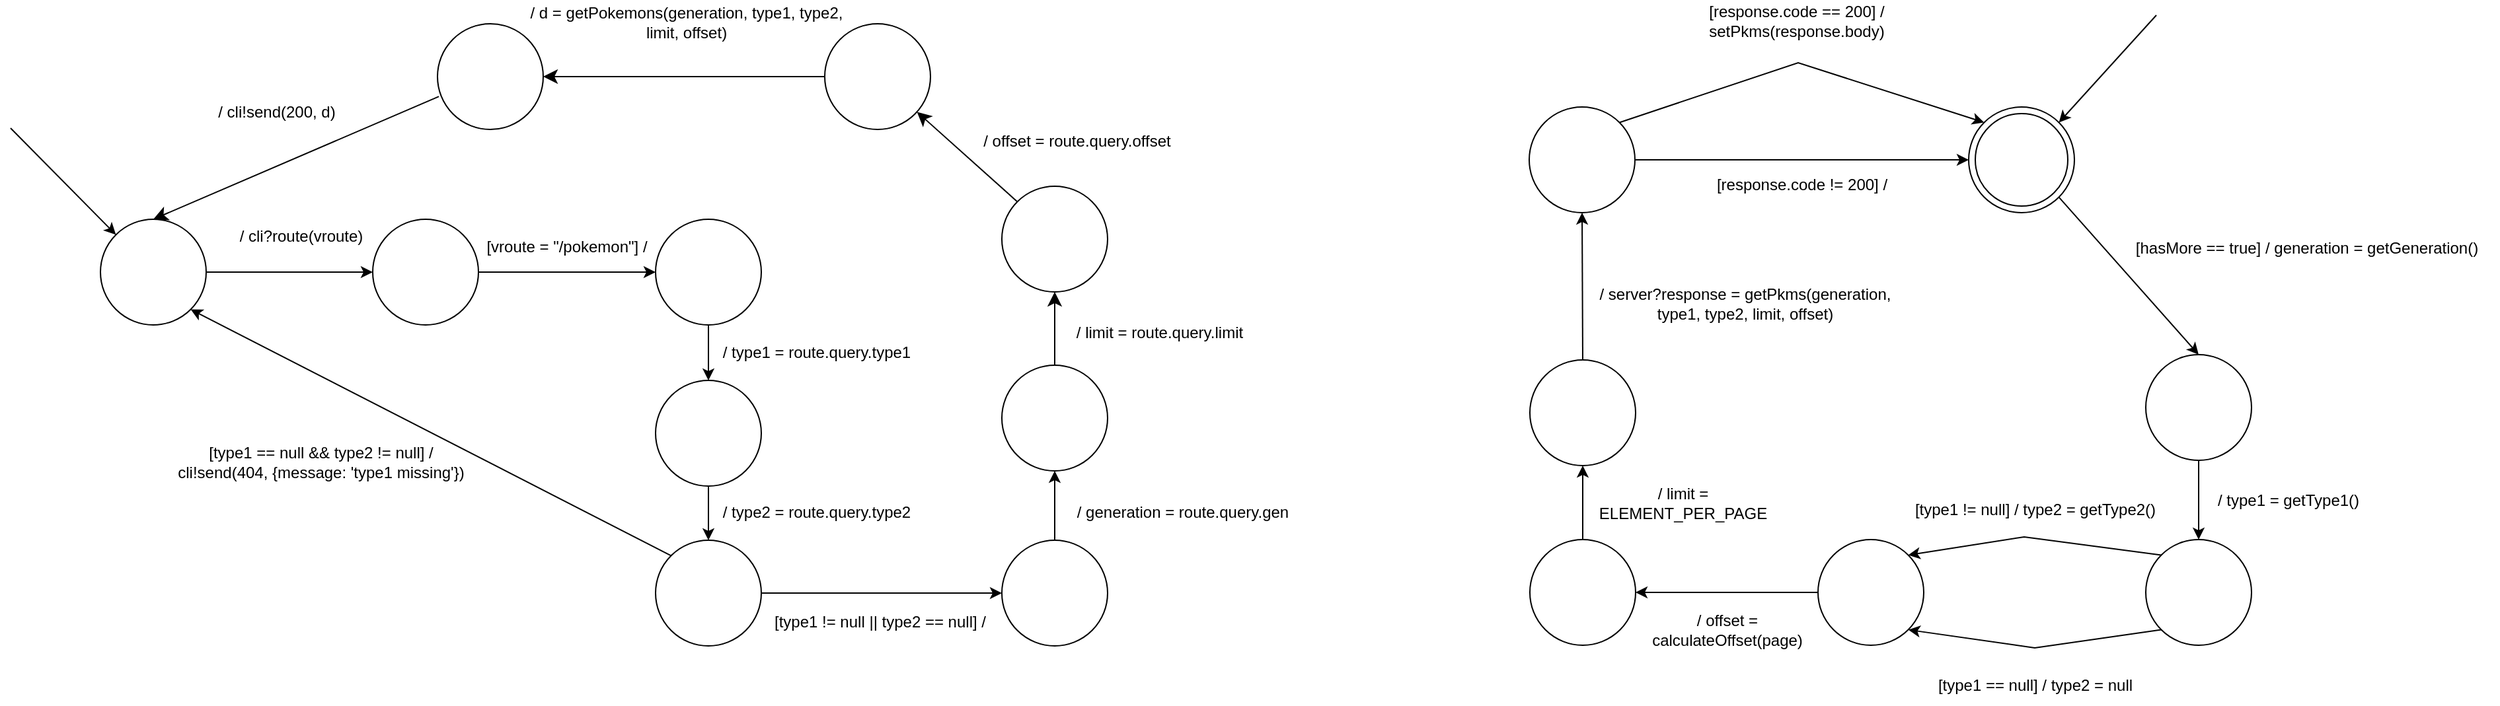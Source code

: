 <mxfile version="24.2.2" type="device">
  <diagram name="Page-1" id="lqFUlpA5ZFmu7nuexhL0">
    <mxGraphModel dx="2482" dy="2018" grid="0" gridSize="10" guides="1" tooltips="1" connect="1" arrows="1" fold="1" page="0" pageScale="1" pageWidth="827" pageHeight="1169" math="0" shadow="0">
      <root>
        <mxCell id="0" />
        <mxCell id="1" parent="0" />
        <mxCell id="SszrpHAp8e7wIJKEq-xz-4" value="" style="ellipse;whiteSpace=wrap;html=1;aspect=fixed;" parent="1" vertex="1">
          <mxGeometry x="1618" y="309" width="80" height="80" as="geometry" />
        </mxCell>
        <mxCell id="SszrpHAp8e7wIJKEq-xz-5" value="" style="endArrow=classic;html=1;rounded=0;entryX=0;entryY=0;entryDx=0;entryDy=0;" parent="1" target="SszrpHAp8e7wIJKEq-xz-4" edge="1">
          <mxGeometry width="50" height="50" relative="1" as="geometry">
            <mxPoint x="1550" y="240" as="sourcePoint" />
            <mxPoint x="1543" y="340" as="targetPoint" />
          </mxGeometry>
        </mxCell>
        <mxCell id="SszrpHAp8e7wIJKEq-xz-6" value="" style="ellipse;whiteSpace=wrap;html=1;aspect=fixed;" parent="1" vertex="1">
          <mxGeometry x="1824" y="309" width="80" height="80" as="geometry" />
        </mxCell>
        <mxCell id="SszrpHAp8e7wIJKEq-xz-7" value="" style="endArrow=classic;html=1;rounded=0;entryX=0;entryY=0.5;entryDx=0;entryDy=0;exitX=1;exitY=0.5;exitDx=0;exitDy=0;" parent="1" source="SszrpHAp8e7wIJKEq-xz-4" target="SszrpHAp8e7wIJKEq-xz-6" edge="1">
          <mxGeometry width="50" height="50" relative="1" as="geometry">
            <mxPoint x="1841" y="284" as="sourcePoint" />
            <mxPoint x="1834" y="384" as="targetPoint" />
          </mxGeometry>
        </mxCell>
        <mxCell id="SszrpHAp8e7wIJKEq-xz-8" value="/ cli?route(vroute)" style="text;html=1;align=center;verticalAlign=middle;whiteSpace=wrap;rounded=0;" parent="1" vertex="1">
          <mxGeometry x="1715" y="307" width="110" height="30" as="geometry" />
        </mxCell>
        <mxCell id="SszrpHAp8e7wIJKEq-xz-9" value="" style="endArrow=classic;html=1;rounded=0;entryX=0;entryY=0.5;entryDx=0;entryDy=0;exitX=1;exitY=0.5;exitDx=0;exitDy=0;" parent="1" source="SszrpHAp8e7wIJKEq-xz-6" target="SszrpHAp8e7wIJKEq-xz-10" edge="1">
          <mxGeometry width="50" height="50" relative="1" as="geometry">
            <mxPoint x="1912" y="449" as="sourcePoint" />
            <mxPoint x="1962" y="399" as="targetPoint" />
          </mxGeometry>
        </mxCell>
        <mxCell id="SszrpHAp8e7wIJKEq-xz-10" value="" style="ellipse;whiteSpace=wrap;html=1;aspect=fixed;" parent="1" vertex="1">
          <mxGeometry x="2038" y="309" width="80" height="80" as="geometry" />
        </mxCell>
        <mxCell id="SszrpHAp8e7wIJKEq-xz-11" value="[vroute = &quot;/pokemon&quot;] /" style="text;html=1;align=center;verticalAlign=middle;whiteSpace=wrap;rounded=0;" parent="1" vertex="1">
          <mxGeometry x="1908" y="315" width="126" height="30" as="geometry" />
        </mxCell>
        <mxCell id="SszrpHAp8e7wIJKEq-xz-12" value="" style="ellipse;whiteSpace=wrap;html=1;aspect=fixed;" parent="1" vertex="1">
          <mxGeometry x="2038" y="431" width="80" height="80" as="geometry" />
        </mxCell>
        <mxCell id="SszrpHAp8e7wIJKEq-xz-13" value="" style="endArrow=classic;html=1;rounded=0;entryX=0.5;entryY=0;entryDx=0;entryDy=0;exitX=0.5;exitY=1;exitDx=0;exitDy=0;" parent="1" source="SszrpHAp8e7wIJKEq-xz-10" target="SszrpHAp8e7wIJKEq-xz-12" edge="1">
          <mxGeometry width="50" height="50" relative="1" as="geometry">
            <mxPoint x="1912" y="449" as="sourcePoint" />
            <mxPoint x="1962" y="399" as="targetPoint" />
          </mxGeometry>
        </mxCell>
        <mxCell id="SszrpHAp8e7wIJKEq-xz-14" value="" style="ellipse;whiteSpace=wrap;html=1;aspect=fixed;" parent="1" vertex="1">
          <mxGeometry x="2038" y="552" width="80" height="80" as="geometry" />
        </mxCell>
        <mxCell id="SszrpHAp8e7wIJKEq-xz-15" value="" style="endArrow=classic;html=1;rounded=0;entryX=0.5;entryY=0;entryDx=0;entryDy=0;exitX=0.5;exitY=1;exitDx=0;exitDy=0;" parent="1" source="SszrpHAp8e7wIJKEq-xz-12" target="SszrpHAp8e7wIJKEq-xz-14" edge="1">
          <mxGeometry width="50" height="50" relative="1" as="geometry">
            <mxPoint x="2078" y="549" as="sourcePoint" />
            <mxPoint x="1962" y="559" as="targetPoint" />
          </mxGeometry>
        </mxCell>
        <mxCell id="SszrpHAp8e7wIJKEq-xz-16" value="/ type1 = route.query.type1" style="text;html=1;align=center;verticalAlign=middle;whiteSpace=wrap;rounded=0;" parent="1" vertex="1">
          <mxGeometry x="2086" y="395" width="148" height="30" as="geometry" />
        </mxCell>
        <mxCell id="SszrpHAp8e7wIJKEq-xz-17" value="/ type2 = route.query.type2" style="text;html=1;align=center;verticalAlign=middle;whiteSpace=wrap;rounded=0;" parent="1" vertex="1">
          <mxGeometry x="2086" y="516" width="148" height="30" as="geometry" />
        </mxCell>
        <mxCell id="SszrpHAp8e7wIJKEq-xz-19" value="" style="endArrow=classic;html=1;rounded=0;entryX=1;entryY=1;entryDx=0;entryDy=0;exitX=0;exitY=0;exitDx=0;exitDy=0;" parent="1" source="SszrpHAp8e7wIJKEq-xz-14" target="SszrpHAp8e7wIJKEq-xz-4" edge="1">
          <mxGeometry width="50" height="50" relative="1" as="geometry">
            <mxPoint x="1810" y="536" as="sourcePoint" />
            <mxPoint x="1860" y="486" as="targetPoint" />
          </mxGeometry>
        </mxCell>
        <mxCell id="SszrpHAp8e7wIJKEq-xz-20" value=" [type1 == null &amp;amp;&amp;amp; type2 != null] / cli!send(404, {message: &#39;type1 missing&#39;})" style="text;html=1;align=center;verticalAlign=middle;whiteSpace=wrap;rounded=0;" parent="1" vertex="1">
          <mxGeometry x="1673" y="478" width="224" height="30" as="geometry" />
        </mxCell>
        <mxCell id="SszrpHAp8e7wIJKEq-xz-21" value="" style="ellipse;whiteSpace=wrap;html=1;aspect=fixed;" parent="1" vertex="1">
          <mxGeometry x="2300" y="552" width="80" height="80" as="geometry" />
        </mxCell>
        <mxCell id="SszrpHAp8e7wIJKEq-xz-22" value="" style="endArrow=classic;html=1;rounded=0;entryX=0;entryY=0.5;entryDx=0;entryDy=0;exitX=1;exitY=0.5;exitDx=0;exitDy=0;" parent="1" source="SszrpHAp8e7wIJKEq-xz-14" target="SszrpHAp8e7wIJKEq-xz-21" edge="1">
          <mxGeometry width="50" height="50" relative="1" as="geometry">
            <mxPoint x="1810" y="613" as="sourcePoint" />
            <mxPoint x="1860" y="563" as="targetPoint" />
          </mxGeometry>
        </mxCell>
        <mxCell id="SszrpHAp8e7wIJKEq-xz-23" value="[type1 != null || type2 == null] /" style="text;html=1;align=center;verticalAlign=middle;whiteSpace=wrap;rounded=0;" parent="1" vertex="1">
          <mxGeometry x="2121" y="599" width="174" height="30" as="geometry" />
        </mxCell>
        <mxCell id="SszrpHAp8e7wIJKEq-xz-25" value="" style="ellipse;whiteSpace=wrap;html=1;aspect=fixed;" parent="1" vertex="1">
          <mxGeometry x="2300" y="419.5" width="80" height="80" as="geometry" />
        </mxCell>
        <mxCell id="SszrpHAp8e7wIJKEq-xz-26" value="" style="endArrow=classic;html=1;rounded=0;fontSize=12;startSize=8;endSize=8;exitX=0.5;exitY=0;exitDx=0;exitDy=0;entryX=0.5;entryY=1;entryDx=0;entryDy=0;" parent="1" source="SszrpHAp8e7wIJKEq-xz-25" target="SszrpHAp8e7wIJKEq-xz-27" edge="1">
          <mxGeometry width="50" height="50" relative="1" as="geometry">
            <mxPoint x="2295" y="429" as="sourcePoint" />
            <mxPoint x="2345" y="379" as="targetPoint" />
          </mxGeometry>
        </mxCell>
        <mxCell id="SszrpHAp8e7wIJKEq-xz-27" value="" style="ellipse;whiteSpace=wrap;html=1;aspect=fixed;" parent="1" vertex="1">
          <mxGeometry x="2300" y="284" width="80" height="80" as="geometry" />
        </mxCell>
        <mxCell id="SszrpHAp8e7wIJKEq-xz-28" value="/ generation = route.query.gen" style="text;html=1;align=center;verticalAlign=middle;whiteSpace=wrap;rounded=0;;fontSize=12;" parent="1" vertex="1">
          <mxGeometry x="2353" y="515" width="168" height="31" as="geometry" />
        </mxCell>
        <mxCell id="SszrpHAp8e7wIJKEq-xz-29" value="" style="ellipse;whiteSpace=wrap;html=1;aspect=fixed;" parent="1" vertex="1">
          <mxGeometry x="2166" y="161" width="80" height="80" as="geometry" />
        </mxCell>
        <mxCell id="SszrpHAp8e7wIJKEq-xz-30" value="" style="endArrow=classic;html=1;rounded=0;fontSize=12;startSize=8;endSize=8;exitX=0;exitY=0;exitDx=0;exitDy=0;" parent="1" source="SszrpHAp8e7wIJKEq-xz-27" target="SszrpHAp8e7wIJKEq-xz-29" edge="1">
          <mxGeometry width="50" height="50" relative="1" as="geometry">
            <mxPoint x="2413" y="305" as="sourcePoint" />
            <mxPoint x="2466" y="243" as="targetPoint" />
          </mxGeometry>
        </mxCell>
        <mxCell id="SszrpHAp8e7wIJKEq-xz-31" value="/ limit = route.query.limit" style="text;html=1;align=center;verticalAlign=middle;whiteSpace=wrap;rounded=0;;fontSize=12;" parent="1" vertex="1">
          <mxGeometry x="2353" y="381" width="133" height="27" as="geometry" />
        </mxCell>
        <mxCell id="SszrpHAp8e7wIJKEq-xz-32" value="/ offset = route.query.offset" style="text;html=1;align=center;verticalAlign=middle;whiteSpace=wrap;rounded=0;;fontSize=12;" parent="1" vertex="1">
          <mxGeometry x="2279" y="240.5" width="156" height="18.5" as="geometry" />
        </mxCell>
        <mxCell id="SszrpHAp8e7wIJKEq-xz-33" value="" style="ellipse;whiteSpace=wrap;html=1;aspect=fixed;" parent="1" vertex="1">
          <mxGeometry x="1873" y="161" width="80" height="80" as="geometry" />
        </mxCell>
        <mxCell id="SszrpHAp8e7wIJKEq-xz-34" value="" style="endArrow=classic;html=1;rounded=0;fontSize=12;startSize=8;endSize=8;exitX=0;exitY=0.5;exitDx=0;exitDy=0;entryX=1;entryY=0.5;entryDx=0;entryDy=0;" parent="1" source="SszrpHAp8e7wIJKEq-xz-29" target="SszrpHAp8e7wIJKEq-xz-33" edge="1">
          <mxGeometry width="50" height="50" relative="1" as="geometry">
            <mxPoint x="1977.996" y="133.996" as="sourcePoint" />
            <mxPoint x="2256.564" y="141.564" as="targetPoint" />
          </mxGeometry>
        </mxCell>
        <mxCell id="SszrpHAp8e7wIJKEq-xz-36" value="" style="endArrow=classic;html=1;rounded=0;fontSize=12;startSize=8;endSize=8;exitX=0.013;exitY=0.688;exitDx=0;exitDy=0;entryX=0.5;entryY=0;entryDx=0;entryDy=0;exitPerimeter=0;" parent="1" source="SszrpHAp8e7wIJKEq-xz-33" target="SszrpHAp8e7wIJKEq-xz-4" edge="1">
          <mxGeometry width="50" height="50" relative="1" as="geometry">
            <mxPoint x="2213" y="91" as="sourcePoint" />
            <mxPoint x="2228" y="-2" as="targetPoint" />
          </mxGeometry>
        </mxCell>
        <mxCell id="SszrpHAp8e7wIJKEq-xz-37" value="/ d = getPokemons(generation, type1, type2, limit, offset)" style="text;html=1;align=center;verticalAlign=middle;whiteSpace=wrap;rounded=0;;fontSize=12;" parent="1" vertex="1">
          <mxGeometry x="1930" y="144" width="263" height="31" as="geometry" />
        </mxCell>
        <mxCell id="SszrpHAp8e7wIJKEq-xz-38" value="" style="endArrow=classic;html=1;rounded=0;entryX=0.5;entryY=1;entryDx=0;entryDy=0;exitX=0.5;exitY=0;exitDx=0;exitDy=0;" parent="1" source="SszrpHAp8e7wIJKEq-xz-21" target="SszrpHAp8e7wIJKEq-xz-25" edge="1">
          <mxGeometry width="50" height="50" relative="1" as="geometry">
            <mxPoint x="2446" y="452" as="sourcePoint" />
            <mxPoint x="2496" y="402" as="targetPoint" />
          </mxGeometry>
        </mxCell>
        <mxCell id="SszrpHAp8e7wIJKEq-xz-40" value="/ cli!send(200, d)" style="text;html=1;align=center;verticalAlign=middle;whiteSpace=wrap;rounded=0;" parent="1" vertex="1">
          <mxGeometry x="1705" y="213" width="93" height="30" as="geometry" />
        </mxCell>
        <mxCell id="Jfi4TRc7adJfluiY2CLe-1" value="" style="ellipse;whiteSpace=wrap;html=1;aspect=fixed;" parent="1" vertex="1">
          <mxGeometry x="2699" y="224" width="80" height="80" as="geometry" />
        </mxCell>
        <mxCell id="Jfi4TRc7adJfluiY2CLe-2" value="" style="endArrow=classic;html=1;rounded=0;entryX=1;entryY=0;entryDx=0;entryDy=0;" parent="1" target="qsUu8v3cOheBCzqR9-fN-3" edge="1">
          <mxGeometry width="50" height="50" relative="1" as="geometry">
            <mxPoint x="3173.5" y="154.5" as="sourcePoint" />
            <mxPoint x="2763" y="239" as="targetPoint" />
          </mxGeometry>
        </mxCell>
        <mxCell id="Jfi4TRc7adJfluiY2CLe-4" value="" style="endArrow=classic;html=1;rounded=0;entryX=0;entryY=0;entryDx=0;entryDy=0;exitX=1;exitY=0;exitDx=0;exitDy=0;" parent="1" source="Jfi4TRc7adJfluiY2CLe-1" target="qsUu8v3cOheBCzqR9-fN-3" edge="1">
          <mxGeometry width="50" height="50" relative="1" as="geometry">
            <mxPoint x="2940" y="316" as="sourcePoint" />
            <mxPoint x="2938.0" y="264" as="targetPoint" />
            <Array as="points">
              <mxPoint x="2902.5" y="190.5" />
            </Array>
          </mxGeometry>
        </mxCell>
        <mxCell id="qsUu8v3cOheBCzqR9-fN-2" value="[response.code == 200] / setPkms(response.body)" style="text;html=1;align=center;verticalAlign=middle;whiteSpace=wrap;rounded=0;" vertex="1" parent="1">
          <mxGeometry x="2819.5" y="143.5" width="162.5" height="30" as="geometry" />
        </mxCell>
        <mxCell id="qsUu8v3cOheBCzqR9-fN-3" value="" style="ellipse;whiteSpace=wrap;html=1;aspect=fixed;gradientColor=none;strokeColor=default;" vertex="1" parent="1">
          <mxGeometry x="3031.5" y="224" width="80" height="80" as="geometry" />
        </mxCell>
        <mxCell id="qsUu8v3cOheBCzqR9-fN-8" value="" style="ellipse;whiteSpace=wrap;html=1;aspect=fixed;" vertex="1" parent="1">
          <mxGeometry x="3165.5" y="411.5" width="80" height="80" as="geometry" />
        </mxCell>
        <mxCell id="qsUu8v3cOheBCzqR9-fN-9" value="" style="endArrow=classic;html=1;rounded=0;entryX=0.5;entryY=0;entryDx=0;entryDy=0;exitX=1;exitY=1;exitDx=0;exitDy=0;" edge="1" parent="1" source="qsUu8v3cOheBCzqR9-fN-3" target="qsUu8v3cOheBCzqR9-fN-8">
          <mxGeometry width="50" height="50" relative="1" as="geometry">
            <mxPoint x="3171.5" y="391.5" as="sourcePoint" />
            <mxPoint x="3257.5" y="390.5" as="targetPoint" />
          </mxGeometry>
        </mxCell>
        <mxCell id="qsUu8v3cOheBCzqR9-fN-11" value="[hasMore == true] / generation = getGeneration()" style="text;html=1;align=center;verticalAlign=middle;whiteSpace=wrap;rounded=0;" vertex="1" parent="1">
          <mxGeometry x="3141.5" y="315.5" width="291" height="30" as="geometry" />
        </mxCell>
        <mxCell id="qsUu8v3cOheBCzqR9-fN-13" value="" style="ellipse;whiteSpace=wrap;html=1;aspect=fixed;" vertex="1" parent="1">
          <mxGeometry x="3165.5" y="551.5" width="80" height="80" as="geometry" />
        </mxCell>
        <mxCell id="qsUu8v3cOheBCzqR9-fN-14" value="" style="endArrow=classic;html=1;rounded=0;entryX=0.5;entryY=0;entryDx=0;entryDy=0;exitX=0.5;exitY=1;exitDx=0;exitDy=0;" edge="1" parent="1" source="qsUu8v3cOheBCzqR9-fN-8" target="qsUu8v3cOheBCzqR9-fN-13">
          <mxGeometry width="50" height="50" relative="1" as="geometry">
            <mxPoint x="3178.5" y="547.5" as="sourcePoint" />
            <mxPoint x="3228.5" y="497.5" as="targetPoint" />
          </mxGeometry>
        </mxCell>
        <mxCell id="qsUu8v3cOheBCzqR9-fN-15" value="/ type1 = getType1()" style="text;html=1;align=center;verticalAlign=middle;whiteSpace=wrap;rounded=0;" vertex="1" parent="1">
          <mxGeometry x="3213.5" y="506.5" width="119" height="30" as="geometry" />
        </mxCell>
        <mxCell id="qsUu8v3cOheBCzqR9-fN-20" value="[type1 == null] / type2 = null" style="text;html=1;align=center;verticalAlign=middle;whiteSpace=wrap;rounded=0;" vertex="1" parent="1">
          <mxGeometry x="3003.5" y="646.5" width="156" height="30" as="geometry" />
        </mxCell>
        <mxCell id="qsUu8v3cOheBCzqR9-fN-21" value="[type1 != null] / type2 = getType2()" style="text;html=1;align=center;verticalAlign=middle;whiteSpace=wrap;rounded=0;" vertex="1" parent="1">
          <mxGeometry x="2987.5" y="513.5" width="188" height="30" as="geometry" />
        </mxCell>
        <mxCell id="qsUu8v3cOheBCzqR9-fN-22" value="" style="ellipse;whiteSpace=wrap;html=1;aspect=fixed;" vertex="1" parent="1">
          <mxGeometry x="2917.5" y="551.5" width="80" height="80" as="geometry" />
        </mxCell>
        <mxCell id="qsUu8v3cOheBCzqR9-fN-23" value="" style="ellipse;whiteSpace=wrap;html=1;aspect=fixed;" vertex="1" parent="1">
          <mxGeometry x="2699.5" y="551.5" width="80" height="80" as="geometry" />
        </mxCell>
        <mxCell id="qsUu8v3cOheBCzqR9-fN-24" value="" style="endArrow=classic;html=1;rounded=0;entryX=1;entryY=0;entryDx=0;entryDy=0;exitX=0;exitY=0;exitDx=0;exitDy=0;" edge="1" parent="1" source="qsUu8v3cOheBCzqR9-fN-13" target="qsUu8v3cOheBCzqR9-fN-22">
          <mxGeometry width="50" height="50" relative="1" as="geometry">
            <mxPoint x="3188.5" y="611.5" as="sourcePoint" />
            <mxPoint x="3238.5" y="561.5" as="targetPoint" />
            <Array as="points">
              <mxPoint x="3073.5" y="549.5" />
            </Array>
          </mxGeometry>
        </mxCell>
        <mxCell id="qsUu8v3cOheBCzqR9-fN-25" value="" style="endArrow=classic;html=1;rounded=0;entryX=1;entryY=1;entryDx=0;entryDy=0;exitX=0;exitY=1;exitDx=0;exitDy=0;" edge="1" parent="1" source="qsUu8v3cOheBCzqR9-fN-13" target="qsUu8v3cOheBCzqR9-fN-22">
          <mxGeometry width="50" height="50" relative="1" as="geometry">
            <mxPoint x="3188.5" y="611.5" as="sourcePoint" />
            <mxPoint x="3238.5" y="561.5" as="targetPoint" />
            <Array as="points">
              <mxPoint x="3081.5" y="633.5" />
            </Array>
          </mxGeometry>
        </mxCell>
        <mxCell id="qsUu8v3cOheBCzqR9-fN-27" value="" style="endArrow=classic;html=1;rounded=0;entryX=1;entryY=0.5;entryDx=0;entryDy=0;exitX=0;exitY=0.5;exitDx=0;exitDy=0;" edge="1" parent="1" source="qsUu8v3cOheBCzqR9-fN-22" target="qsUu8v3cOheBCzqR9-fN-23">
          <mxGeometry width="50" height="50" relative="1" as="geometry">
            <mxPoint x="2931.5" y="611.5" as="sourcePoint" />
            <mxPoint x="2981.5" y="561.5" as="targetPoint" />
          </mxGeometry>
        </mxCell>
        <mxCell id="qsUu8v3cOheBCzqR9-fN-29" value="/ offset = calculateOffset(page)" style="text;html=1;align=center;verticalAlign=middle;whiteSpace=wrap;rounded=0;" vertex="1" parent="1">
          <mxGeometry x="2779.5" y="604.5" width="138" height="30" as="geometry" />
        </mxCell>
        <mxCell id="qsUu8v3cOheBCzqR9-fN-30" value="" style="ellipse;whiteSpace=wrap;html=1;aspect=fixed;" vertex="1" parent="1">
          <mxGeometry x="2699.5" y="415.5" width="80" height="80" as="geometry" />
        </mxCell>
        <mxCell id="qsUu8v3cOheBCzqR9-fN-31" value="" style="endArrow=classic;html=1;rounded=0;entryX=0.5;entryY=1;entryDx=0;entryDy=0;exitX=0.5;exitY=0;exitDx=0;exitDy=0;" edge="1" parent="1" source="qsUu8v3cOheBCzqR9-fN-23" target="qsUu8v3cOheBCzqR9-fN-30">
          <mxGeometry width="50" height="50" relative="1" as="geometry">
            <mxPoint x="2931.5" y="611.5" as="sourcePoint" />
            <mxPoint x="2981.5" y="561.5" as="targetPoint" />
          </mxGeometry>
        </mxCell>
        <mxCell id="qsUu8v3cOheBCzqR9-fN-32" value="/ limit = ELEMENT_PER_PAGE" style="text;html=1;align=center;verticalAlign=middle;whiteSpace=wrap;rounded=0;" vertex="1" parent="1">
          <mxGeometry x="2747.5" y="508.5" width="135" height="30" as="geometry" />
        </mxCell>
        <mxCell id="qsUu8v3cOheBCzqR9-fN-33" value="" style="endArrow=classic;html=1;rounded=0;entryX=0.5;entryY=1;entryDx=0;entryDy=0;exitX=0.5;exitY=0;exitDx=0;exitDy=0;" edge="1" parent="1" source="qsUu8v3cOheBCzqR9-fN-30" target="Jfi4TRc7adJfluiY2CLe-1">
          <mxGeometry width="50" height="50" relative="1" as="geometry">
            <mxPoint x="2931.5" y="611.5" as="sourcePoint" />
            <mxPoint x="2981.5" y="561.5" as="targetPoint" />
          </mxGeometry>
        </mxCell>
        <mxCell id="qsUu8v3cOheBCzqR9-fN-34" value="/ server?response = getPkms(generation, type1, type2, limit, offset)" style="text;html=1;align=center;verticalAlign=middle;whiteSpace=wrap;rounded=0;" vertex="1" parent="1">
          <mxGeometry x="2743" y="357.5" width="239" height="30" as="geometry" />
        </mxCell>
        <mxCell id="qsUu8v3cOheBCzqR9-fN-36" value="" style="endArrow=classic;html=1;rounded=0;entryX=0;entryY=0.5;entryDx=0;entryDy=0;exitX=1;exitY=0.5;exitDx=0;exitDy=0;" edge="1" parent="1" source="Jfi4TRc7adJfluiY2CLe-1" target="qsUu8v3cOheBCzqR9-fN-3">
          <mxGeometry width="50" height="50" relative="1" as="geometry">
            <mxPoint x="3060.5" y="611.5" as="sourcePoint" />
            <mxPoint x="3110.5" y="561.5" as="targetPoint" />
          </mxGeometry>
        </mxCell>
        <mxCell id="qsUu8v3cOheBCzqR9-fN-37" value="[response.code != 200] /" style="text;html=1;align=center;verticalAlign=middle;whiteSpace=wrap;rounded=0;" vertex="1" parent="1">
          <mxGeometry x="2831.5" y="267.5" width="146.75" height="30" as="geometry" />
        </mxCell>
        <mxCell id="qsUu8v3cOheBCzqR9-fN-38" value="" style="ellipse;whiteSpace=wrap;html=1;aspect=fixed;" vertex="1" parent="1">
          <mxGeometry x="3036.5" y="229" width="70" height="70" as="geometry" />
        </mxCell>
      </root>
    </mxGraphModel>
  </diagram>
</mxfile>
